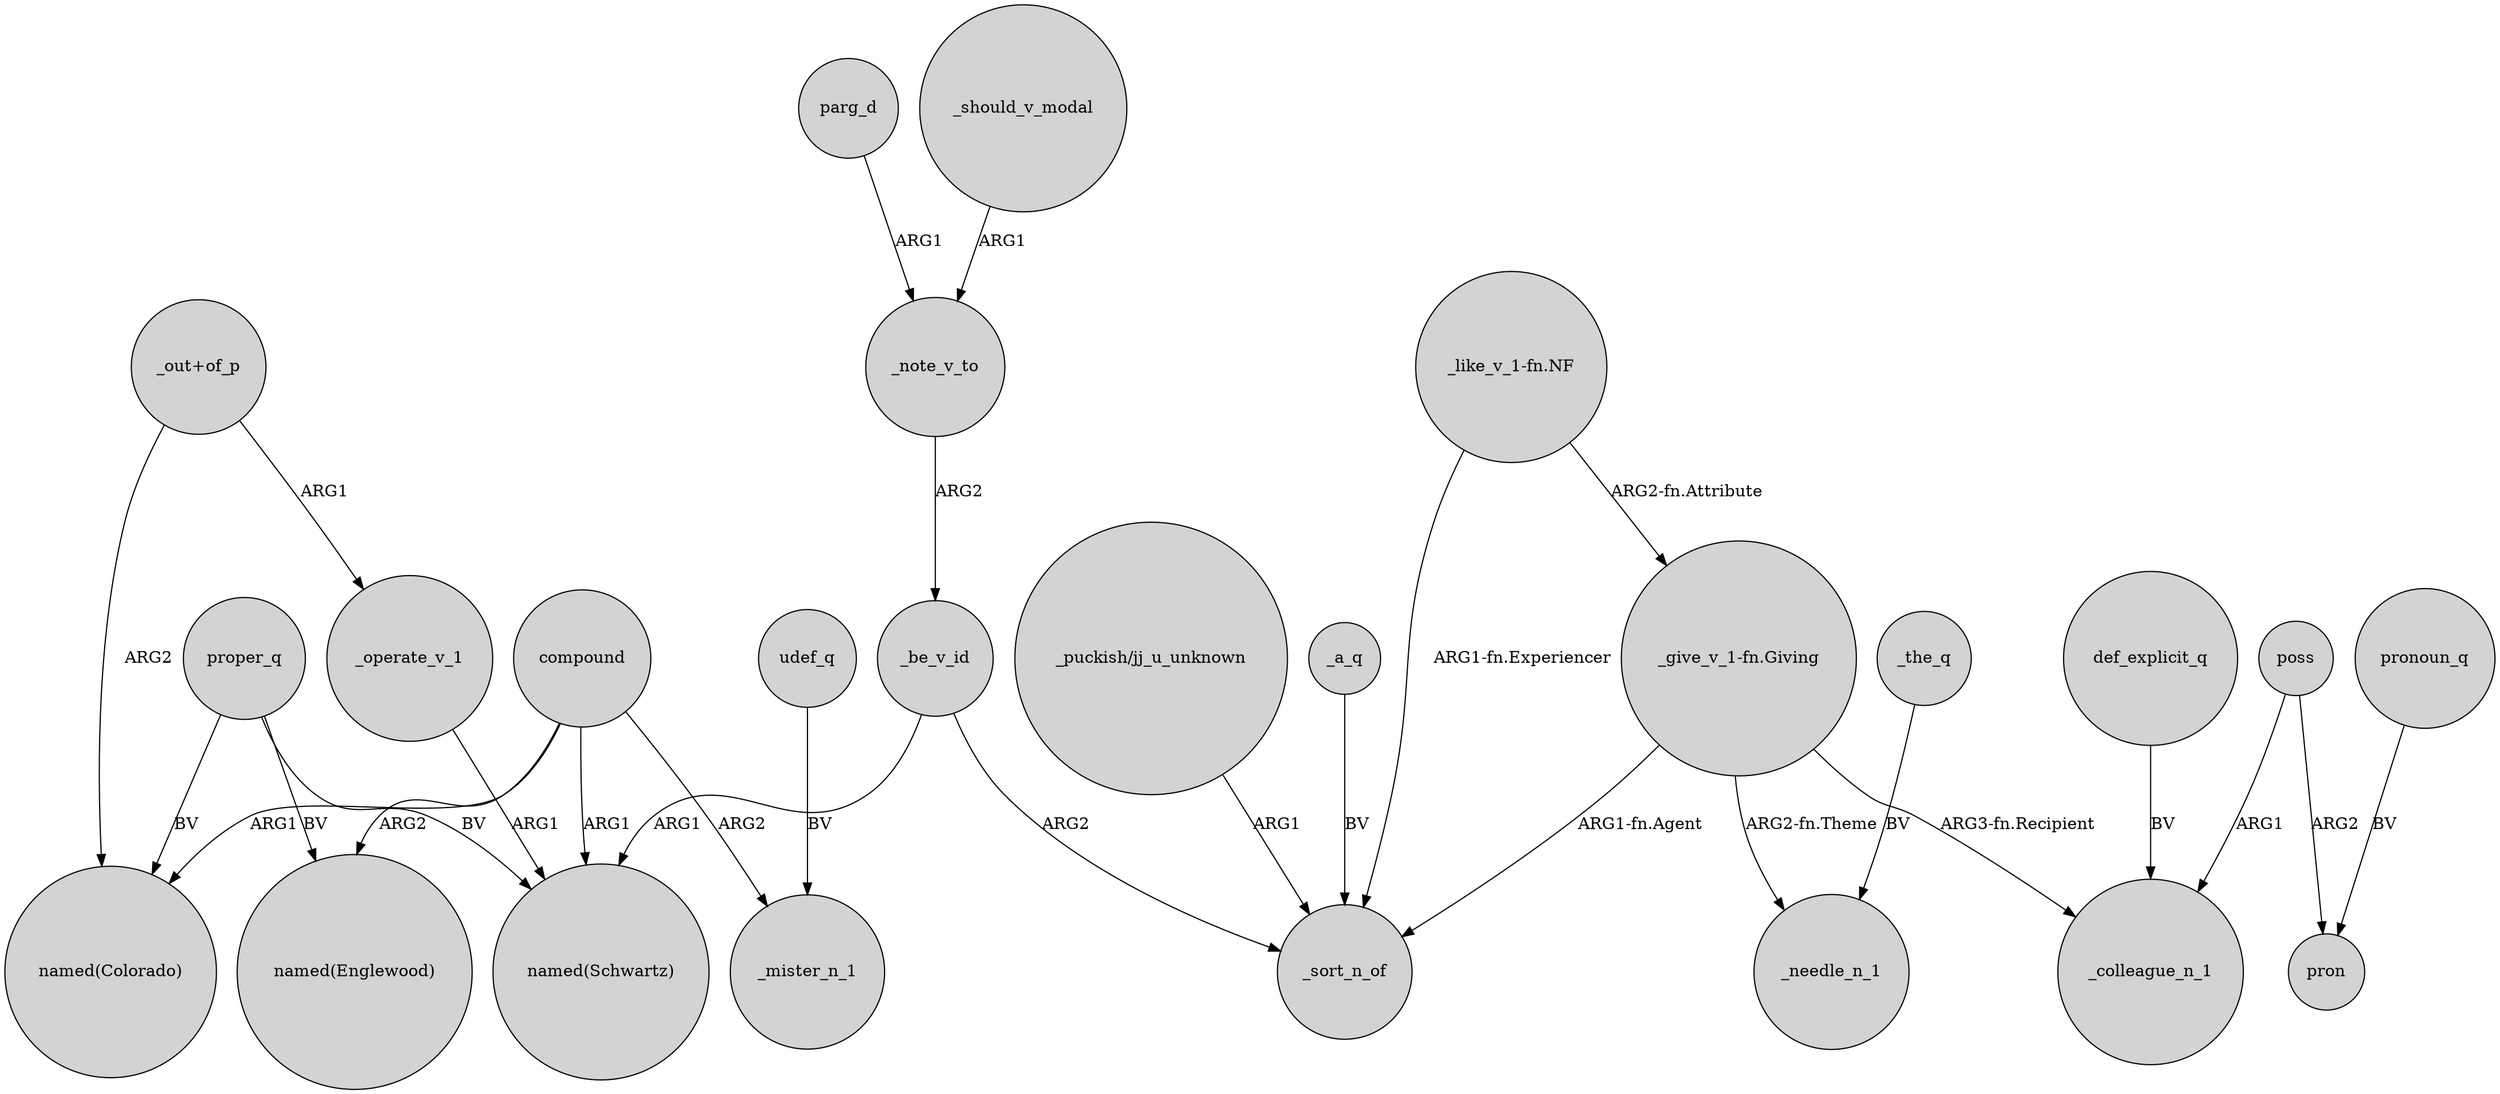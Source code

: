 digraph {
	node [shape=circle style=filled]
	"_out+of_p" -> _operate_v_1 [label=ARG1]
	"_give_v_1-fn.Giving" -> _sort_n_of [label="ARG1-fn.Agent"]
	poss -> pron [label=ARG2]
	"_like_v_1-fn.NF" -> _sort_n_of [label="ARG1-fn.Experiencer"]
	parg_d -> _note_v_to [label=ARG1]
	compound -> "named(Englewood)" [label=ARG2]
	compound -> _mister_n_1 [label=ARG2]
	udef_q -> _mister_n_1 [label=BV]
	poss -> _colleague_n_1 [label=ARG1]
	proper_q -> "named(Englewood)" [label=BV]
	_operate_v_1 -> "named(Schwartz)" [label=ARG1]
	"_like_v_1-fn.NF" -> "_give_v_1-fn.Giving" [label="ARG2-fn.Attribute"]
	pronoun_q -> pron [label=BV]
	_the_q -> _needle_n_1 [label=BV]
	_be_v_id -> "named(Schwartz)" [label=ARG1]
	_note_v_to -> _be_v_id [label=ARG2]
	proper_q -> "named(Colorado)" [label=BV]
	_should_v_modal -> _note_v_to [label=ARG1]
	proper_q -> "named(Schwartz)" [label=BV]
	"_give_v_1-fn.Giving" -> _colleague_n_1 [label="ARG3-fn.Recipient"]
	"_puckish/jj_u_unknown" -> _sort_n_of [label=ARG1]
	_be_v_id -> _sort_n_of [label=ARG2]
	"_give_v_1-fn.Giving" -> _needle_n_1 [label="ARG2-fn.Theme"]
	compound -> "named(Colorado)" [label=ARG1]
	compound -> "named(Schwartz)" [label=ARG1]
	_a_q -> _sort_n_of [label=BV]
	"_out+of_p" -> "named(Colorado)" [label=ARG2]
	def_explicit_q -> _colleague_n_1 [label=BV]
}
